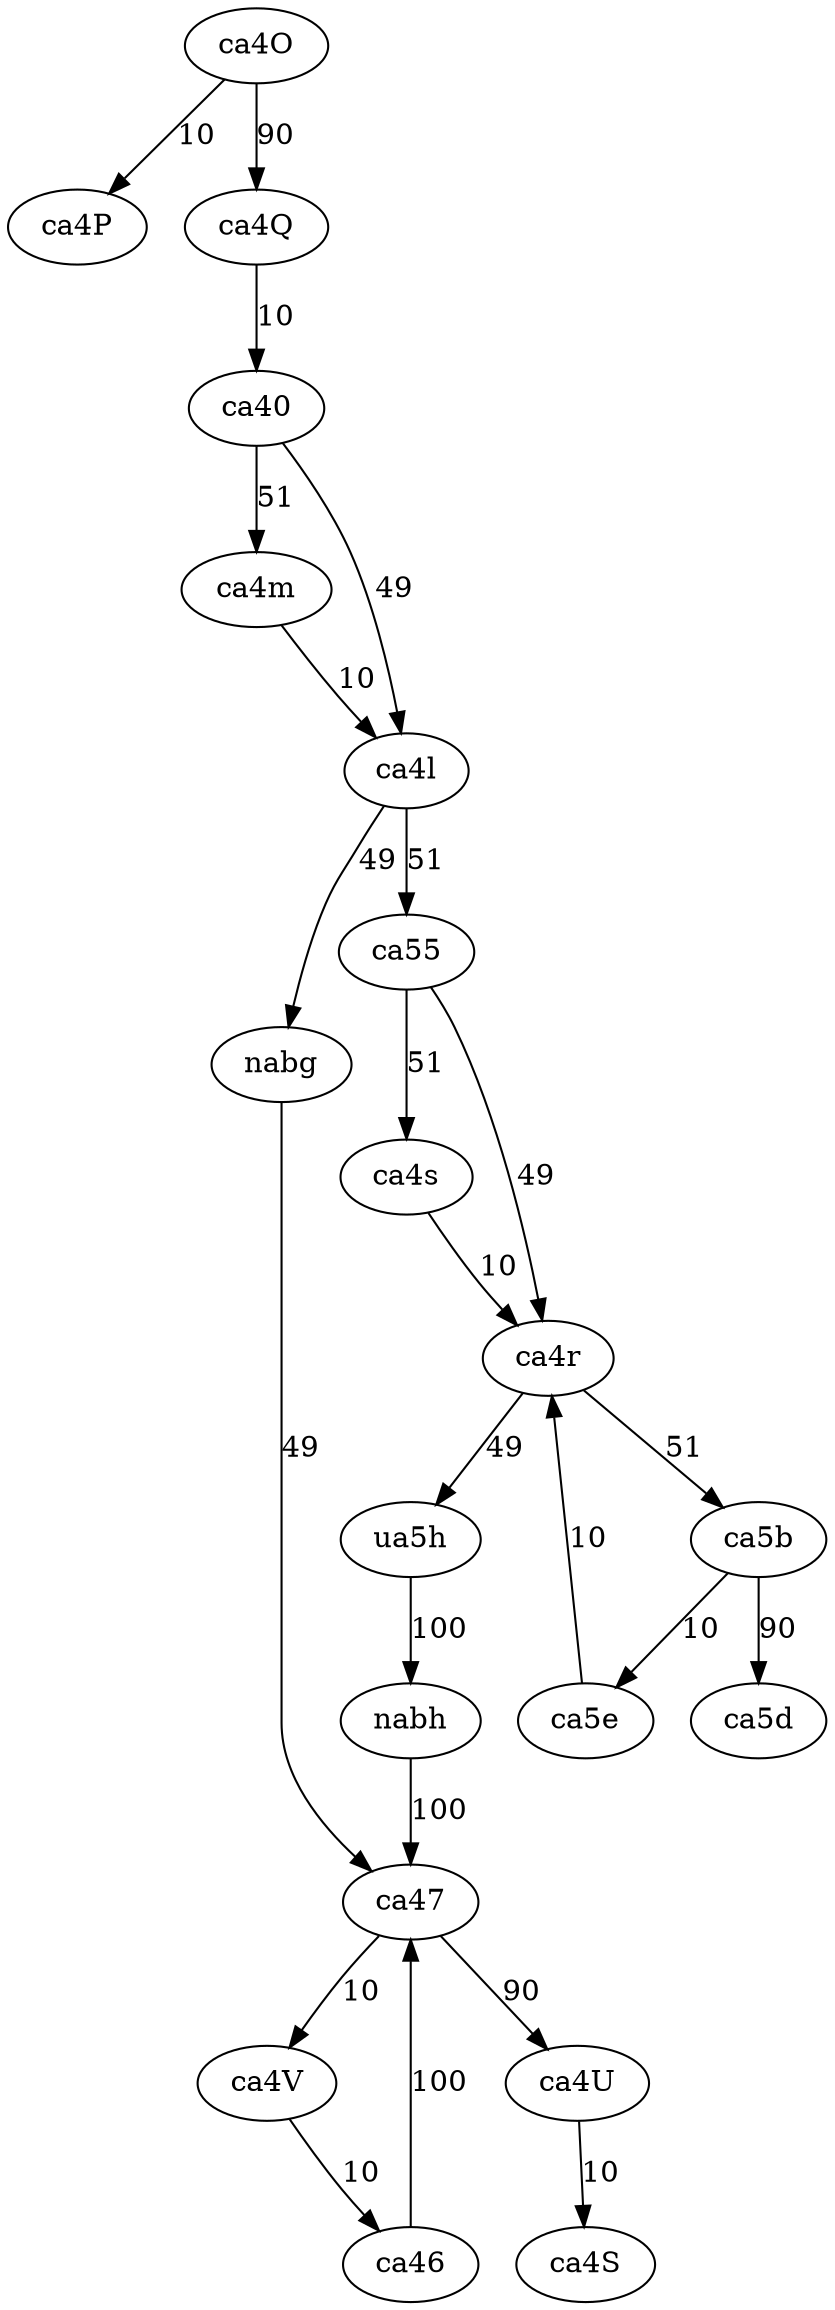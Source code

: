digraph {
	ca47 -> ca4V[label="10",weight="10"];
	ca4m -> ca4l[label="10",weight="10"];
	ca4s -> ca4r[label="10",weight="10"];
	ca4O -> ca4P[label="10",weight="10"];
	ca4Q -> ca40[label="10",weight="10"];
	ca4U -> ca4S[label="10",weight="10"];
	ca4V -> ca46[label="10",weight="10"];
	ca5b -> ca5e[label="10",weight="10"];
	ca5e -> ca4r[label="10",weight="10"];
	ca40 -> ca4l[label="49",weight="49"];
	ca4l -> nabg[label="49",weight="49"];
	ca4r -> ua5h[label="49",weight="49"];
	ca55 -> ca4r[label="49",weight="49"];
	nabg -> ca47[label="49",weight="49"];
	ca40 -> ca4m[label="51",weight="51"];
	ca4l -> ca55[label="51",weight="51"];
	ca4r -> ca5b[label="51",weight="51"];
	ca55 -> ca4s[label="51",weight="51"];
	ca47 -> ca4U[label="90",weight="90"];
	ca4O -> ca4Q[label="90",weight="90"];
	ca5b -> ca5d[label="90",weight="90"];
	ca46 -> ca47[label="100",weight="100"];
	nabh -> ca47[label="100",weight="100"];
	ua5h -> nabh[label="100",weight="100"];
}